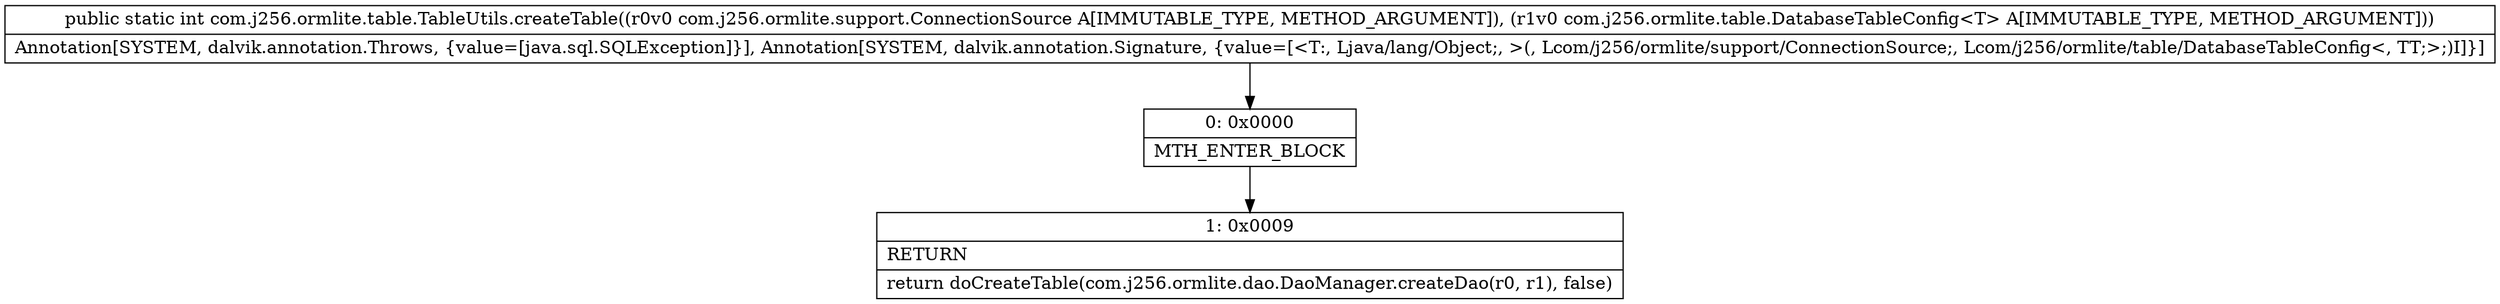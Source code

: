 digraph "CFG forcom.j256.ormlite.table.TableUtils.createTable(Lcom\/j256\/ormlite\/support\/ConnectionSource;Lcom\/j256\/ormlite\/table\/DatabaseTableConfig;)I" {
Node_0 [shape=record,label="{0\:\ 0x0000|MTH_ENTER_BLOCK\l}"];
Node_1 [shape=record,label="{1\:\ 0x0009|RETURN\l|return doCreateTable(com.j256.ormlite.dao.DaoManager.createDao(r0, r1), false)\l}"];
MethodNode[shape=record,label="{public static int com.j256.ormlite.table.TableUtils.createTable((r0v0 com.j256.ormlite.support.ConnectionSource A[IMMUTABLE_TYPE, METHOD_ARGUMENT]), (r1v0 com.j256.ormlite.table.DatabaseTableConfig\<T\> A[IMMUTABLE_TYPE, METHOD_ARGUMENT]))  | Annotation[SYSTEM, dalvik.annotation.Throws, \{value=[java.sql.SQLException]\}], Annotation[SYSTEM, dalvik.annotation.Signature, \{value=[\<T:, Ljava\/lang\/Object;, \>(, Lcom\/j256\/ormlite\/support\/ConnectionSource;, Lcom\/j256\/ormlite\/table\/DatabaseTableConfig\<, TT;\>;)I]\}]\l}"];
MethodNode -> Node_0;
Node_0 -> Node_1;
}


